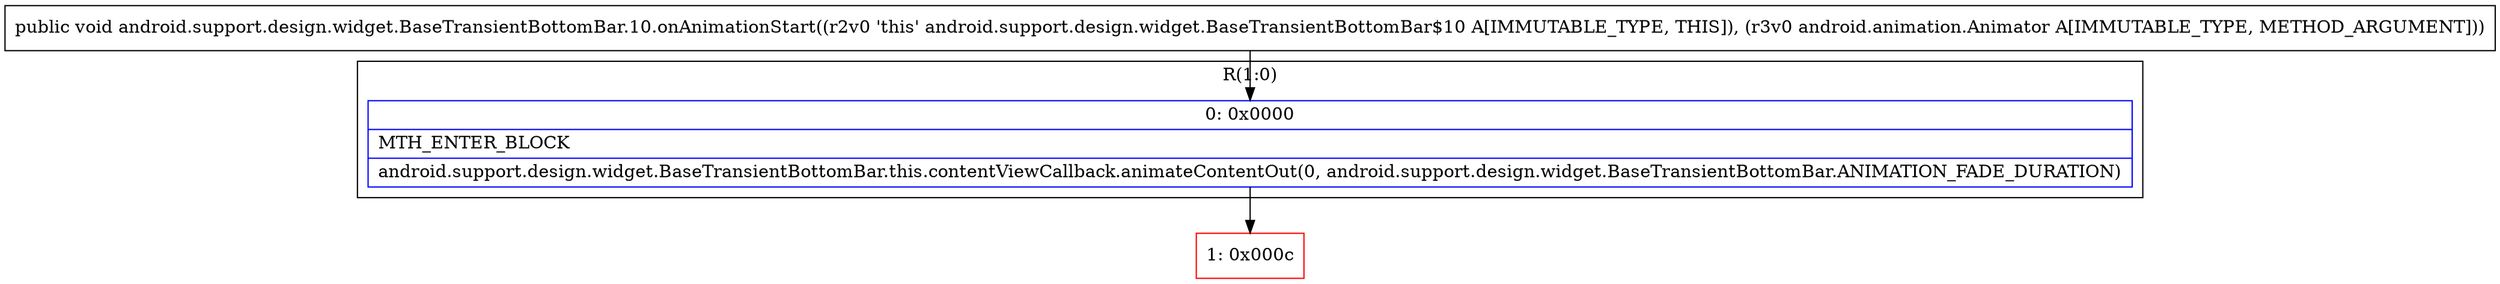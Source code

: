 digraph "CFG forandroid.support.design.widget.BaseTransientBottomBar.10.onAnimationStart(Landroid\/animation\/Animator;)V" {
subgraph cluster_Region_284147119 {
label = "R(1:0)";
node [shape=record,color=blue];
Node_0 [shape=record,label="{0\:\ 0x0000|MTH_ENTER_BLOCK\l|android.support.design.widget.BaseTransientBottomBar.this.contentViewCallback.animateContentOut(0, android.support.design.widget.BaseTransientBottomBar.ANIMATION_FADE_DURATION)\l}"];
}
Node_1 [shape=record,color=red,label="{1\:\ 0x000c}"];
MethodNode[shape=record,label="{public void android.support.design.widget.BaseTransientBottomBar.10.onAnimationStart((r2v0 'this' android.support.design.widget.BaseTransientBottomBar$10 A[IMMUTABLE_TYPE, THIS]), (r3v0 android.animation.Animator A[IMMUTABLE_TYPE, METHOD_ARGUMENT])) }"];
MethodNode -> Node_0;
Node_0 -> Node_1;
}

